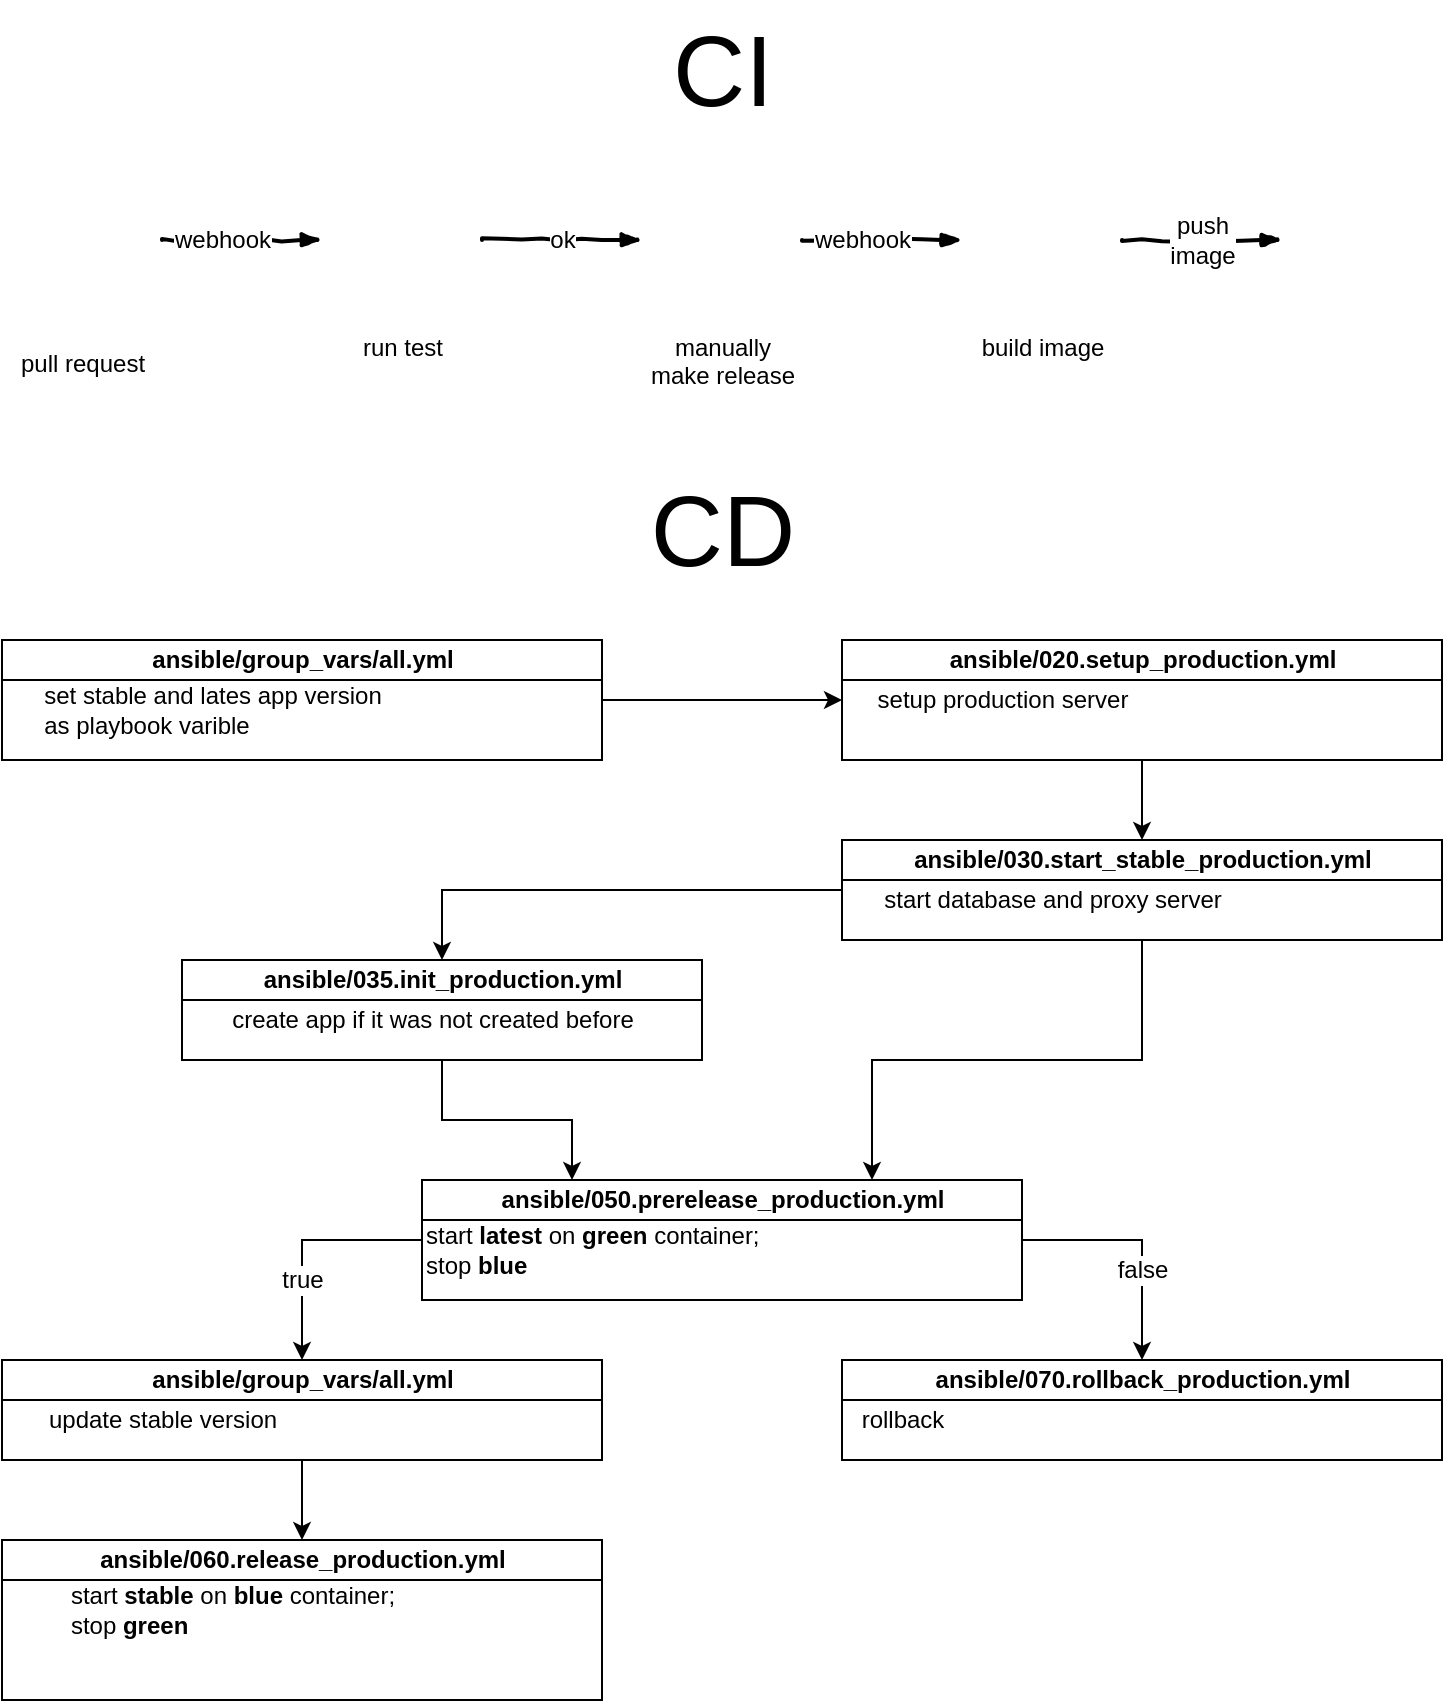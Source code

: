 <mxfile version="12.4.3" type="device" pages="1"><diagram id="mpMjMMDRs6Yz-J46HkPD" name="Page-1"><mxGraphModel dx="1369" dy="807" grid="1" gridSize="10" guides="1" tooltips="1" connect="1" arrows="1" fold="1" page="1" pageScale="1" pageWidth="827" pageHeight="1169" math="0" shadow="0"><root><mxCell id="0"/><mxCell id="1" parent="0"/><mxCell id="BLE_aq_5rDmk7HmGXhr0-7" value="run test" style="shape=image;html=1;verticalAlign=top;verticalLabelPosition=bottom;labelBackgroundColor=#ffffff;imageAspect=0;aspect=fixed;image=https://cdn4.iconfinder.com/data/icons/logos-brands-5/24/jenkins-128.png" parent="1" vertex="1"><mxGeometry x="200" y="120" width="80" height="80" as="geometry"/></mxCell><mxCell id="BLE_aq_5rDmk7HmGXhr0-15" value="build image" style="shape=image;html=1;verticalAlign=top;verticalLabelPosition=bottom;labelBackgroundColor=#ffffff;imageAspect=0;aspect=fixed;image=https://cdn4.iconfinder.com/data/icons/logos-brands-5/24/jenkins-128.png" parent="1" vertex="1"><mxGeometry x="520" y="120" width="80" height="80" as="geometry"/></mxCell><mxCell id="BLE_aq_5rDmk7HmGXhr0-18" value="" style="shape=image;html=1;verticalAlign=top;verticalLabelPosition=bottom;labelBackgroundColor=#ffffff;imageAspect=0;aspect=fixed;image=https://cdn0.iconfinder.com/data/icons/social-media-2104/24/social_media_social_media_logo_docker-128.png;strokeWidth=1;" parent="1" vertex="1"><mxGeometry x="680" y="120" width="80" height="80" as="geometry"/></mxCell><mxCell id="BLE_aq_5rDmk7HmGXhr0-21" value="CI" style="text;html=1;align=center;verticalAlign=middle;resizable=0;points=[];;autosize=1;fontSize=50;" parent="1" vertex="1"><mxGeometry x="365" y="40" width="70" height="70" as="geometry"/></mxCell><mxCell id="BLE_aq_5rDmk7HmGXhr0-24" value="&lt;div&gt;CD&lt;/div&gt;" style="text;html=1;align=center;verticalAlign=middle;resizable=0;points=[];;autosize=1;fontSize=50;" parent="1" vertex="1"><mxGeometry x="355" y="270" width="90" height="70" as="geometry"/></mxCell><mxCell id="BLE_aq_5rDmk7HmGXhr0-26" value="&lt;font style=&quot;font-size: 12px&quot;&gt;pull request&lt;/font&gt;" style="shape=image;html=1;verticalAlign=top;verticalLabelPosition=bottom;labelBackgroundColor=#ffffff;imageAspect=0;aspect=fixed;image=https://cdn4.iconfinder.com/data/icons/ionicons/512/icon-social-github-outline-128.png;fontSize=20;" parent="1" vertex="1"><mxGeometry x="40" y="120" width="80" height="80" as="geometry"/></mxCell><mxCell id="BLE_aq_5rDmk7HmGXhr0-29" value="&lt;div style=&quot;font-size: 12px&quot;&gt;&lt;font style=&quot;font-size: 12px&quot;&gt;manually&lt;/font&gt;&lt;/div&gt;&lt;div style=&quot;font-size: 12px&quot;&gt;&lt;font style=&quot;font-size: 12px&quot;&gt;make release&lt;/font&gt;&lt;/div&gt;&lt;div style=&quot;font-size: 12px&quot;&gt;&lt;font style=&quot;font-size: 12px&quot;&gt;&lt;br&gt;&lt;/font&gt;&lt;/div&gt;" style="shape=image;html=1;verticalAlign=top;verticalLabelPosition=bottom;labelBackgroundColor=#ffffff;imageAspect=0;aspect=fixed;image=https://cdn4.iconfinder.com/data/icons/ionicons/512/icon-social-github-outline-128.png;fontSize=20;" parent="1" vertex="1"><mxGeometry x="360" y="120" width="80" height="80" as="geometry"/></mxCell><mxCell id="BLE_aq_5rDmk7HmGXhr0-72" value="" style="edgeStyle=orthogonalEdgeStyle;rounded=0;orthogonalLoop=1;jettySize=auto;html=1;fontSize=12;" parent="1" source="BLE_aq_5rDmk7HmGXhr0-47" target="BLE_aq_5rDmk7HmGXhr0-70" edge="1"><mxGeometry relative="1" as="geometry"/></mxCell><mxCell id="BLE_aq_5rDmk7HmGXhr0-47" value="ansible/group_vars/all.yml" style="swimlane;html=1;startSize=20;horizontal=1;containerType=tree;strokeWidth=1;fontSize=12;" parent="1" vertex="1"><mxGeometry x="40" y="360" width="300" height="60" as="geometry"/></mxCell><mxCell id="BLE_aq_5rDmk7HmGXhr0-68" value="&lt;div&gt;set stable and lates app version&lt;/div&gt;&lt;div align=&quot;left&quot;&gt;as playbook varible&lt;/div&gt;" style="text;html=1;align=center;verticalAlign=middle;resizable=0;points=[];;autosize=1;fontSize=12;" parent="BLE_aq_5rDmk7HmGXhr0-47" vertex="1"><mxGeometry y="20" width="210" height="30" as="geometry"/></mxCell><mxCell id="BLE_aq_5rDmk7HmGXhr0-75" value="" style="edgeStyle=orthogonalEdgeStyle;rounded=0;orthogonalLoop=1;jettySize=auto;html=1;fontSize=12;" parent="1" source="BLE_aq_5rDmk7HmGXhr0-70" target="BLE_aq_5rDmk7HmGXhr0-82" edge="1"><mxGeometry relative="1" as="geometry"><mxPoint x="540" y="540" as="targetPoint"/></mxGeometry></mxCell><mxCell id="BLE_aq_5rDmk7HmGXhr0-70" value="ansible/020.setup_production.yml" style="swimlane;html=1;startSize=20;horizontal=1;containerType=tree;strokeWidth=1;fontSize=12;" parent="1" vertex="1"><mxGeometry x="460" y="360" width="300" height="60" as="geometry"/></mxCell><mxCell id="BLE_aq_5rDmk7HmGXhr0-71" value="setup production server" style="text;html=1;align=center;verticalAlign=middle;resizable=0;points=[];;autosize=1;fontSize=12;" parent="BLE_aq_5rDmk7HmGXhr0-70" vertex="1"><mxGeometry y="20" width="160" height="20" as="geometry"/></mxCell><mxCell id="BLE_aq_5rDmk7HmGXhr0-92" value="" style="edgeStyle=orthogonalEdgeStyle;rounded=0;orthogonalLoop=1;jettySize=auto;html=1;strokeColor=#000000;fontSize=12;" parent="1" source="BLE_aq_5rDmk7HmGXhr0-82" target="BLE_aq_5rDmk7HmGXhr0-79" edge="1"><mxGeometry relative="1" as="geometry"/></mxCell><mxCell id="BLE_aq_5rDmk7HmGXhr0-95" value="" style="edgeStyle=orthogonalEdgeStyle;rounded=0;orthogonalLoop=1;jettySize=auto;html=1;strokeColor=#000000;fontSize=12;entryX=0.75;entryY=0;entryDx=0;entryDy=0;" parent="1" source="BLE_aq_5rDmk7HmGXhr0-82" target="BLE_aq_5rDmk7HmGXhr0-99" edge="1"><mxGeometry relative="1" as="geometry"><mxPoint x="610" y="570" as="targetPoint"/></mxGeometry></mxCell><mxCell id="BLE_aq_5rDmk7HmGXhr0-82" value="ansible/030.start_stable_production.yml" style="swimlane;html=1;startSize=20;horizontal=1;containerType=tree;strokeWidth=1;fontSize=12;" parent="1" vertex="1"><mxGeometry x="460" y="460" width="300" height="50" as="geometry"/></mxCell><mxCell id="BLE_aq_5rDmk7HmGXhr0-83" value="start database and proxy server" style="text;html=1;align=center;verticalAlign=middle;resizable=0;points=[];;autosize=1;fontSize=12;" parent="BLE_aq_5rDmk7HmGXhr0-82" vertex="1"><mxGeometry y="20" width="210" height="20" as="geometry"/></mxCell><mxCell id="BLE_aq_5rDmk7HmGXhr0-104" value="true" style="edgeStyle=orthogonalEdgeStyle;rounded=0;orthogonalLoop=1;jettySize=auto;html=1;strokeColor=#000000;fontSize=12;exitX=0;exitY=0.5;exitDx=0;exitDy=0;" parent="1" source="BLE_aq_5rDmk7HmGXhr0-99" target="BLE_aq_5rDmk7HmGXhr0-102" edge="1"><mxGeometry x="0.333" relative="1" as="geometry"><mxPoint as="offset"/></mxGeometry></mxCell><mxCell id="BLE_aq_5rDmk7HmGXhr0-110" value="false" style="edgeStyle=orthogonalEdgeStyle;rounded=0;orthogonalLoop=1;jettySize=auto;html=1;strokeColor=#000000;fontSize=12;exitX=1;exitY=0.5;exitDx=0;exitDy=0;entryX=0.5;entryY=0;entryDx=0;entryDy=0;" parent="1" source="BLE_aq_5rDmk7HmGXhr0-99" target="BLE_aq_5rDmk7HmGXhr0-108" edge="1"><mxGeometry x="0.25" relative="1" as="geometry"><mxPoint as="offset"/></mxGeometry></mxCell><mxCell id="BLE_aq_5rDmk7HmGXhr0-99" value="ansible/050.prerelease_production.yml" style="swimlane;html=1;startSize=20;horizontal=1;containerType=tree;strokeWidth=1;fontSize=12;" parent="1" vertex="1"><mxGeometry x="250" y="630" width="300" height="60" as="geometry"/></mxCell><mxCell id="BLE_aq_5rDmk7HmGXhr0-100" value="&lt;div align=&quot;left&quot;&gt;start &lt;b&gt;latest&lt;/b&gt; on &lt;b&gt;green&lt;/b&gt; container;&lt;/div&gt;&lt;div align=&quot;left&quot;&gt;stop &lt;b&gt;blue&lt;/b&gt;&lt;br&gt;&lt;/div&gt;" style="text;html=1;align=left;verticalAlign=middle;resizable=0;points=[];;autosize=1;fontSize=12;" parent="BLE_aq_5rDmk7HmGXhr0-99" vertex="1"><mxGeometry y="20" width="210" height="30" as="geometry"/></mxCell><mxCell id="BLE_aq_5rDmk7HmGXhr0-108" value="ansible/070.rollback_production.yml" style="swimlane;html=1;startSize=20;horizontal=1;containerType=tree;strokeWidth=1;fontSize=12;" parent="1" vertex="1"><mxGeometry x="460" y="720" width="300" height="50" as="geometry"/></mxCell><mxCell id="BLE_aq_5rDmk7HmGXhr0-109" value="rollback" style="text;html=1;align=center;verticalAlign=middle;resizable=0;points=[];;autosize=1;fontSize=12;" parent="BLE_aq_5rDmk7HmGXhr0-108" vertex="1"><mxGeometry y="20" width="60" height="20" as="geometry"/></mxCell><mxCell id="BLE_aq_5rDmk7HmGXhr0-107" value="" style="edgeStyle=orthogonalEdgeStyle;rounded=0;orthogonalLoop=1;jettySize=auto;html=1;strokeColor=#000000;fontSize=12;" parent="1" source="BLE_aq_5rDmk7HmGXhr0-102" target="BLE_aq_5rDmk7HmGXhr0-105" edge="1"><mxGeometry relative="1" as="geometry"/></mxCell><mxCell id="BLE_aq_5rDmk7HmGXhr0-102" value="ansible/group_vars/all.yml" style="swimlane;html=1;startSize=20;horizontal=1;containerType=tree;strokeWidth=1;fontSize=12;" parent="1" vertex="1"><mxGeometry x="40" y="720" width="300" height="50" as="geometry"/></mxCell><mxCell id="BLE_aq_5rDmk7HmGXhr0-103" value="update stable version" style="text;html=1;align=center;verticalAlign=middle;resizable=0;points=[];;autosize=1;fontSize=12;" parent="BLE_aq_5rDmk7HmGXhr0-102" vertex="1"><mxGeometry x="5" y="20" width="150" height="20" as="geometry"/></mxCell><mxCell id="BLE_aq_5rDmk7HmGXhr0-105" value="ansible/060.release_production.yml" style="swimlane;html=1;startSize=20;horizontal=1;containerType=tree;strokeWidth=1;fontSize=12;" parent="1" vertex="1"><mxGeometry x="40" y="810" width="300" height="80" as="geometry"/></mxCell><mxCell id="BLE_aq_5rDmk7HmGXhr0-106" value="&lt;div&gt;start &lt;b&gt;stable&lt;/b&gt; on &lt;b&gt;blue&lt;/b&gt; container;&lt;/div&gt;&lt;div align=&quot;left&quot;&gt;stop &lt;b&gt;green&lt;/b&gt;&lt;br&gt;&lt;/div&gt;" style="text;html=1;align=center;verticalAlign=middle;resizable=0;points=[];;autosize=1;fontSize=12;" parent="BLE_aq_5rDmk7HmGXhr0-105" vertex="1"><mxGeometry x="10" y="20" width="210" height="30" as="geometry"/></mxCell><mxCell id="BLE_aq_5rDmk7HmGXhr0-98" value="" style="edgeStyle=orthogonalEdgeStyle;rounded=0;orthogonalLoop=1;jettySize=auto;html=1;strokeColor=#000000;fontSize=12;exitX=0.5;exitY=1;exitDx=0;exitDy=0;entryX=0.25;entryY=0;entryDx=0;entryDy=0;" parent="1" source="BLE_aq_5rDmk7HmGXhr0-79" target="BLE_aq_5rDmk7HmGXhr0-99" edge="1"><mxGeometry relative="1" as="geometry"><mxPoint x="265" y="650" as="sourcePoint"/><mxPoint x="460" y="595" as="targetPoint"/></mxGeometry></mxCell><mxCell id="BLE_aq_5rDmk7HmGXhr0-79" value="ansible/035.init_production.yml" style="swimlane;html=1;startSize=20;horizontal=1;containerType=tree;strokeWidth=1;fontSize=12;" parent="1" vertex="1"><mxGeometry x="130" y="520" width="260" height="50" as="geometry"/></mxCell><mxCell id="BLE_aq_5rDmk7HmGXhr0-80" value="create app if it was not created before" style="text;html=1;align=center;verticalAlign=middle;resizable=0;points=[];;autosize=1;fontSize=12;" parent="BLE_aq_5rDmk7HmGXhr0-79" vertex="1"><mxGeometry y="20" width="250" height="20" as="geometry"/></mxCell><mxCell id="BLE_aq_5rDmk7HmGXhr0-56" value="" style="rounded=0;comic=1;strokeWidth=2;endArrow=blockThin;html=1;fontFamily=Comic Sans MS;fontStyle=1;" parent="1" source="BLE_aq_5rDmk7HmGXhr0-26" target="BLE_aq_5rDmk7HmGXhr0-7" edge="1"><mxGeometry width="50" height="50" relative="1" as="geometry"><mxPoint x="40" y="630" as="sourcePoint"/><mxPoint x="370" y="630" as="targetPoint"/><Array as="points"/></mxGeometry></mxCell><mxCell id="BLE_aq_5rDmk7HmGXhr0-57" value="webhook" style="text;html=1;align=center;verticalAlign=middle;resizable=0;points=[];;labelBackgroundColor=#ffffff;fontSize=12;" parent="BLE_aq_5rDmk7HmGXhr0-56" vertex="1" connectable="0"><mxGeometry y="28" relative="1" as="geometry"><mxPoint x="-10" y="28" as="offset"/></mxGeometry></mxCell><mxCell id="BLE_aq_5rDmk7HmGXhr0-62" value="" style="rounded=0;comic=1;strokeWidth=2;endArrow=blockThin;html=1;fontFamily=Comic Sans MS;fontStyle=1;" parent="1" source="BLE_aq_5rDmk7HmGXhr0-7" target="BLE_aq_5rDmk7HmGXhr0-29" edge="1"><mxGeometry width="50" height="50" relative="1" as="geometry"><mxPoint x="130" y="170" as="sourcePoint"/><mxPoint x="210" y="170" as="targetPoint"/><Array as="points"/></mxGeometry></mxCell><mxCell id="BLE_aq_5rDmk7HmGXhr0-63" value="ok" style="text;html=1;align=center;verticalAlign=middle;resizable=0;points=[];;labelBackgroundColor=#ffffff;fontSize=12;" parent="BLE_aq_5rDmk7HmGXhr0-62" vertex="1" connectable="0"><mxGeometry y="28" relative="1" as="geometry"><mxPoint y="28" as="offset"/></mxGeometry></mxCell><mxCell id="BLE_aq_5rDmk7HmGXhr0-64" value="" style="rounded=0;comic=1;strokeWidth=2;endArrow=blockThin;html=1;fontFamily=Comic Sans MS;fontStyle=1;" parent="1" source="BLE_aq_5rDmk7HmGXhr0-29" target="BLE_aq_5rDmk7HmGXhr0-15" edge="1"><mxGeometry width="50" height="50" relative="1" as="geometry"><mxPoint x="130" y="170" as="sourcePoint"/><mxPoint x="210" y="170" as="targetPoint"/><Array as="points"/></mxGeometry></mxCell><mxCell id="BLE_aq_5rDmk7HmGXhr0-65" value="webhook" style="text;html=1;align=center;verticalAlign=middle;resizable=0;points=[];;labelBackgroundColor=#ffffff;fontSize=12;" parent="BLE_aq_5rDmk7HmGXhr0-64" vertex="1" connectable="0"><mxGeometry y="28" relative="1" as="geometry"><mxPoint x="-10" y="28" as="offset"/></mxGeometry></mxCell><mxCell id="BLE_aq_5rDmk7HmGXhr0-66" value="" style="rounded=0;comic=1;strokeWidth=2;endArrow=blockThin;html=1;fontFamily=Comic Sans MS;fontStyle=1;" parent="1" source="BLE_aq_5rDmk7HmGXhr0-15" target="BLE_aq_5rDmk7HmGXhr0-18" edge="1"><mxGeometry width="50" height="50" relative="1" as="geometry"><mxPoint x="140" y="180" as="sourcePoint"/><mxPoint x="220" y="180" as="targetPoint"/><Array as="points"/></mxGeometry></mxCell><mxCell id="BLE_aq_5rDmk7HmGXhr0-67" value="&lt;div&gt;push&lt;/div&gt;&lt;div&gt;image&lt;br&gt;&lt;/div&gt;" style="text;html=1;align=center;verticalAlign=middle;resizable=0;points=[];;labelBackgroundColor=#ffffff;fontSize=12;" parent="BLE_aq_5rDmk7HmGXhr0-66" vertex="1" connectable="0"><mxGeometry y="28" relative="1" as="geometry"><mxPoint y="28" as="offset"/></mxGeometry></mxCell></root></mxGraphModel></diagram></mxfile>